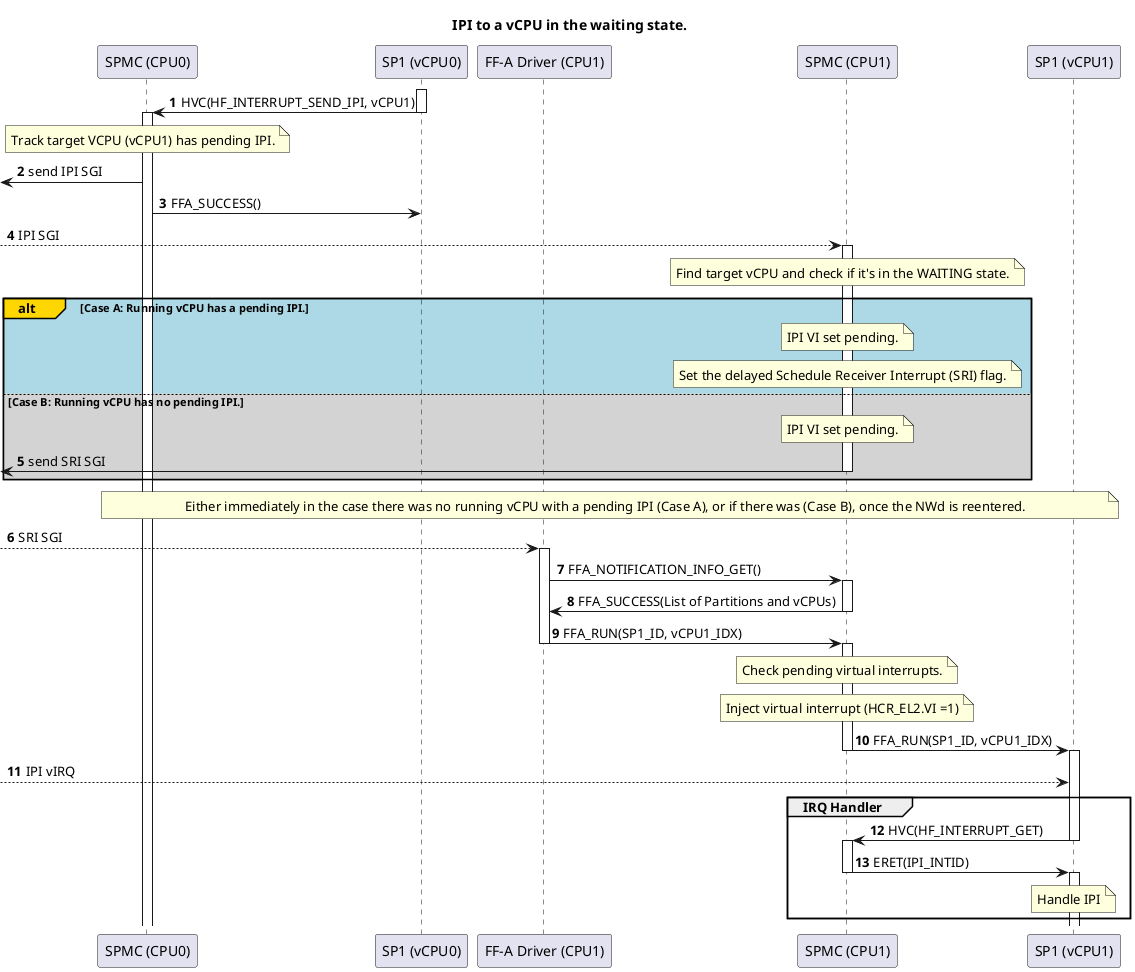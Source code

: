 @startuml
title IPI to a vCPU in the waiting state.

autonumber

participant "SPMC (CPU0)" as SPMC0
participant "SP1 (vCPU0)" as SP1_0
participant "FF-A Driver (CPU1)" as VM1_1
participant "SPMC (CPU1)" as SPMC1
participant "SP1 (vCPU1)" as SP1_1

activate SP1_0
SP1_0 -> SPMC0: HVC(HF_INTERRUPT_SEND_IPI, vCPU1)
deactivate SP1_0
activate SPMC0
note over SPMC0: Track target VCPU (vCPU1) has pending IPI.
<-SPMC0: send IPI SGI
SPMC0->SP1_0: FFA_SUCCESS()

-->SPMC1: IPI SGI
activate SPMC1

note over SPMC1: Find target vCPU and check if it's in the WAITING state.

alt#Gold #LightBlue Case A: Running vCPU has a pending IPI.
note over SPMC1: IPI VI set pending.
note over SPMC1: Set the delayed Schedule Receiver Interrupt (SRI) flag.
else #LightGray Case B: Running vCPU has no pending IPI.
note over SPMC1: IPI VI set pending.
<-SPMC1: send SRI SGI
deactivate SPMC1
end // ALT running vCPU with pending IPI.
note across: Either immediately in the case there was no running vCPU with a pending IPI (Case A), or if there was (Case B), once the NWd is reentered.
-->VM1_1: SRI SGI
activate VM1_1
VM1_1->SPMC1: FFA_NOTIFICATION_INFO_GET()
activate SPMC1
SPMC1->VM1_1: FFA_SUCCESS(List of Partitions and vCPUs)
deactivate SPMC1
VM1_1 -> SPMC1: FFA_RUN(SP1_ID, vCPU1_IDX)
deactivate VM1_1
activate SPMC1
note over SPMC1: Check pending virtual interrupts.
note over SPMC1: Inject virtual interrupt (HCR_EL2.VI =1)
SPMC1->SP1_1: FFA_RUN(SP1_ID, vCPU1_IDX)

deactivate SPMC1
activate SP1_1
-->SP1_1: IPI vIRQ

group IRQ Handler
box Interrupt Handler
SP1_1->SPMC1: HVC(HF_INTERRUPT_GET)
deactivate SP1_1
activate SPMC1
SPMC1->SP1_1: ERET(IPI_INTID)
deactivate SPMC1
activate SP1_1
note over SP1_1: Handle IPI
deactivate SP1_1
end
@enduml
